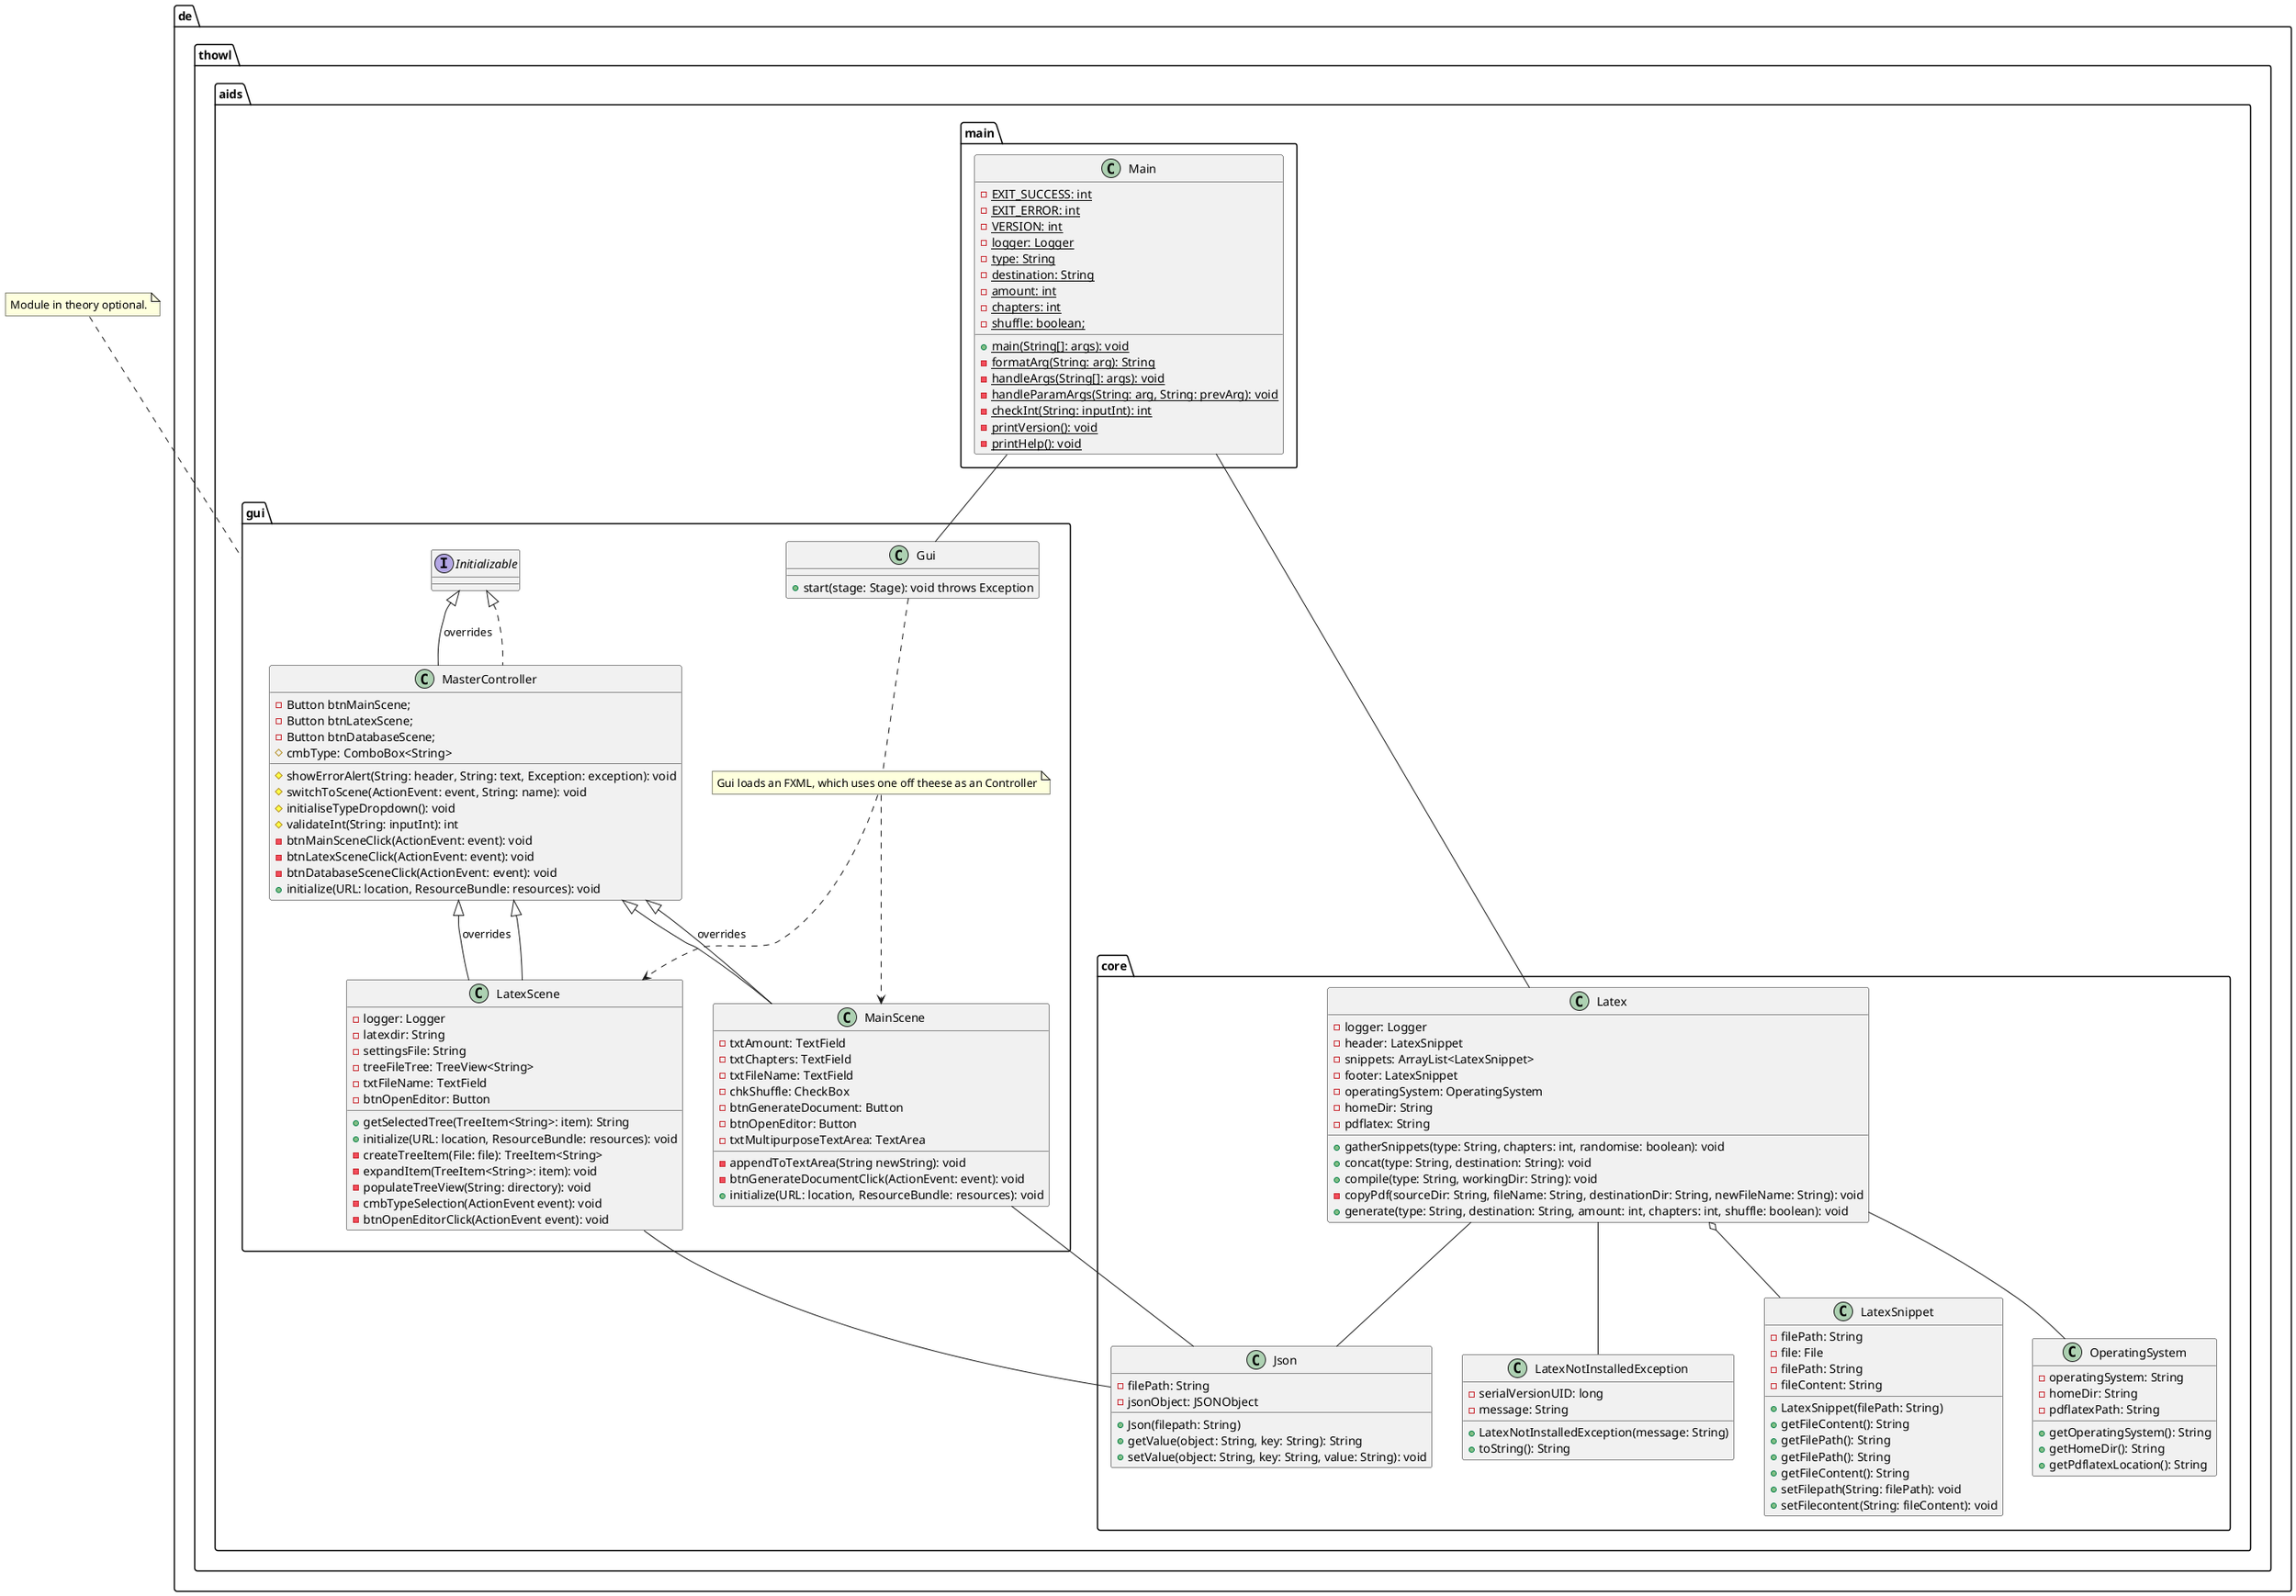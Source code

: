 @startuml aids

de.thowl.aids.main.Main -- de.thowl.aids.gui.Gui
de.thowl.aids.main.Main -- de.thowl.aids.core.Latex
de.thowl.aids.gui.MainScene -- de.thowl.aids.core.Json
de.thowl.aids.gui.LatexScene -- de.thowl.aids.core.Json

package de.thowl.aids.main {
	class Main {
		- {static} EXIT_SUCCESS: int
		- {static} EXIT_ERROR: int
		- {static} VERSION: int
		- {static} logger: Logger
		- {static} type: String
		- {static} destination: String
		- {static} amount: int
		- {static} chapters: int
		- {static} shuffle: boolean;
		+ {static} main(String[]: args): void
		- {static} formatArg(String: arg): String
		- {static} handleArgs(String[]: args): void
		- {static} handleParamArgs(String: arg, String: prevArg): void
		- {static} checkInt(String: inputInt): int
		- {static} printVersion(): void
		- {static} printHelp(): void
	}
}

package de.thowl.aids.core {
	class Latex {
		- logger: Logger
		- header: LatexSnippet
		- snippets: ArrayList<LatexSnippet>
		- footer: LatexSnippet
		- operatingSystem: OperatingSystem
		- homeDir: String
		- pdflatex: String
		+ gatherSnippets(type: String, chapters: int, randomise: boolean): void
		+ concat(type: String, destination: String): void
		+ compile(type: String, workingDir: String): void
		- copyPdf(sourceDir: String, fileName: String, destinationDir: String, newFileName: String): void
		+ generate(type: String, destination: String, amount: int, chapters: int, shuffle: boolean): void
	}

	Latex o-- LatexSnippet 
	Latex -- OperatingSystem
	Latex -- Json
	Latex -- LatexNotInstalledException

	class LatexSnippet {
		- filePath: String
		+ LatexSnippet(filePath: String)
		+ getFileContent(): String
		+ getFilePath(): String
	}

	class OperatingSystem {
		- operatingSystem: String
		- homeDir: String
		- pdflatexPath: String
		+ getOperatingSystem(): String
		+ getHomeDir(): String
		+ getPdflatexLocation(): String
	}

	class Json {
		- filePath: String
		- jsonObject: JSONObject
		+ Json(filepath: String)
		+ getValue(object: String, key: String): String
		+ setValue(object: String, key: String, value: String): void
	}

	class LatexNotInstalledException {
		- serialVersionUID: long
		- message: String
		+ LatexNotInstalledException(message: String)
		+ toString(): String
	}

	class LatexSnippet {
		- file: File
		- filePath: String
		- fileContent: String
		+ getFilePath(): String
		+ getFileContent(): String
		+ setFilepath(String: filePath): void
		+ setFilecontent(String: fileContent): void
	}
}

note top of de.thowl.aids.gui : Module in theory optional.
package de.thowl.aids.gui{
	class Gui {
		+ start(stage: Stage): void throws Exception
	}

	note "Gui loads an FXML, which uses one off theese as an Controller" as N1
	Gui .. N1
	N1 ..> MainScene
	N1 ..> LatexScene

	class MasterController implements Initializable{
		- Button btnMainScene;
		- Button btnLatexScene;
		- Button btnDatabaseScene;
		# cmbType: ComboBox<String>
		# showErrorAlert(String: header, String: text, Exception: exception): void
		# switchToScene(ActionEvent: event, String: name): void
		# initialiseTypeDropdown(): void
		# validateInt(String: inputInt): int
		- btnMainSceneClick(ActionEvent: event): void
		- btnLatexSceneClick(ActionEvent: event): void
		- btnDatabaseSceneClick(ActionEvent: event): void
		+ initialize(URL: location, ResourceBundle: resources): void
	}

	class MainScene extends MasterController {
		- txtAmount: TextField
		- txtChapters: TextField
		- txtFileName: TextField
		- chkShuffle: CheckBox
		- btnGenerateDocument: Button
		- btnOpenEditor: Button
		- txtMultipurposeTextArea: TextArea
		- appendToTextArea(String newString): void
		- btnGenerateDocumentClick(ActionEvent: event): void
		+ initialize(URL: location, ResourceBundle: resources): void
	}

	class LatexScene extends MasterController {
		- logger: Logger
		- latexdir: String
		- settingsFile: String
		- treeFileTree: TreeView<String>
		- txtFileName: TextField
		- btnOpenEditor: Button
		+ getSelectedTree(TreeItem<String>: item): String
		+ initialize(URL: location, ResourceBundle: resources): void
		- createTreeItem(File: file): TreeItem<String>
		- expandItem(TreeItem<String>: item): void
		- populateTreeView(String: directory): void
		- cmbTypeSelection(ActionEvent event): void
		- btnOpenEditorClick(ActionEvent event): void 
	}

	Initializable <|-- MasterController : overrides
	MasterController <|-- MainScene : overrides
	MasterController <|-- LatexScene : overrides
}
@enduml